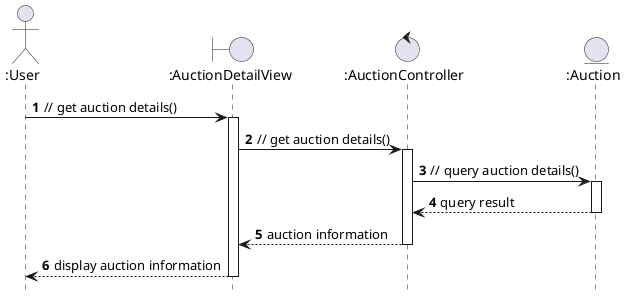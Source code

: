 @startuml
hide footbox

actor ":User" as User
boundary ":AuctionDetailView" as AuctionView
control ":AuctionController" as SearchController
entity ":Auction" as Auction

autonumber
  User -> AuctionView: // get auction details()
  activate AuctionView
    AuctionView -> SearchController: // get auction details()
    activate SearchController
      SearchController -> Auction: // query auction details()
        activate Auction
          Auction --> SearchController: query result
        deactivate Auction
      SearchController --> AuctionView: auction information
    deactivate SearchController
    AuctionView --> User: display auction information
  deactivate AuctionView

@enduml
